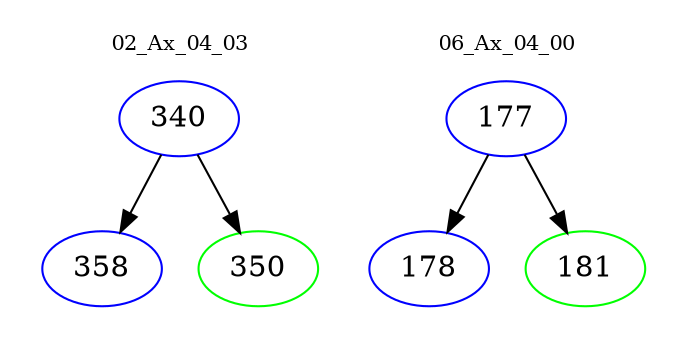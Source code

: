 digraph{
subgraph cluster_0 {
color = white
label = "02_Ax_04_03";
fontsize=10;
T0_340 [label="340", color="blue"]
T0_340 -> T0_358 [color="black"]
T0_358 [label="358", color="blue"]
T0_340 -> T0_350 [color="black"]
T0_350 [label="350", color="green"]
}
subgraph cluster_1 {
color = white
label = "06_Ax_04_00";
fontsize=10;
T1_177 [label="177", color="blue"]
T1_177 -> T1_178 [color="black"]
T1_178 [label="178", color="blue"]
T1_177 -> T1_181 [color="black"]
T1_181 [label="181", color="green"]
}
}
